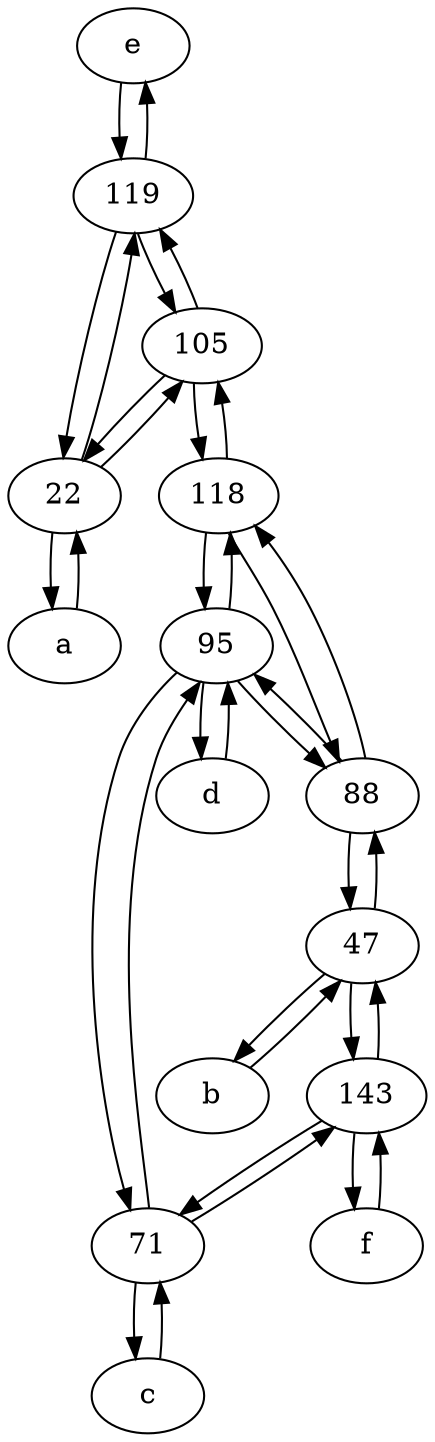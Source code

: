 digraph  {
	e [pos="30,50!"];
	118;
	22;
	47;
	b [pos="50,20!"];
	f [pos="15,45!"];
	95;
	119;
	143;
	71;
	d [pos="20,30!"];
	88;
	c [pos="20,10!"];
	a [pos="40,10!"];
	105;
	d -> 95;
	e -> 119;
	105 -> 119;
	95 -> 88;
	71 -> 143;
	143 -> 47;
	143 -> 71;
	119 -> 105;
	88 -> 47;
	88 -> 118;
	71 -> 95;
	118 -> 105;
	22 -> 119;
	95 -> 71;
	47 -> 143;
	22 -> a;
	105 -> 22;
	88 -> 95;
	b -> 47;
	f -> 143;
	71 -> c;
	47 -> b;
	143 -> f;
	95 -> d;
	22 -> 105;
	118 -> 95;
	119 -> 22;
	105 -> 118;
	47 -> 88;
	118 -> 88;
	119 -> e;
	95 -> 118;
	a -> 22;
	c -> 71;

	}